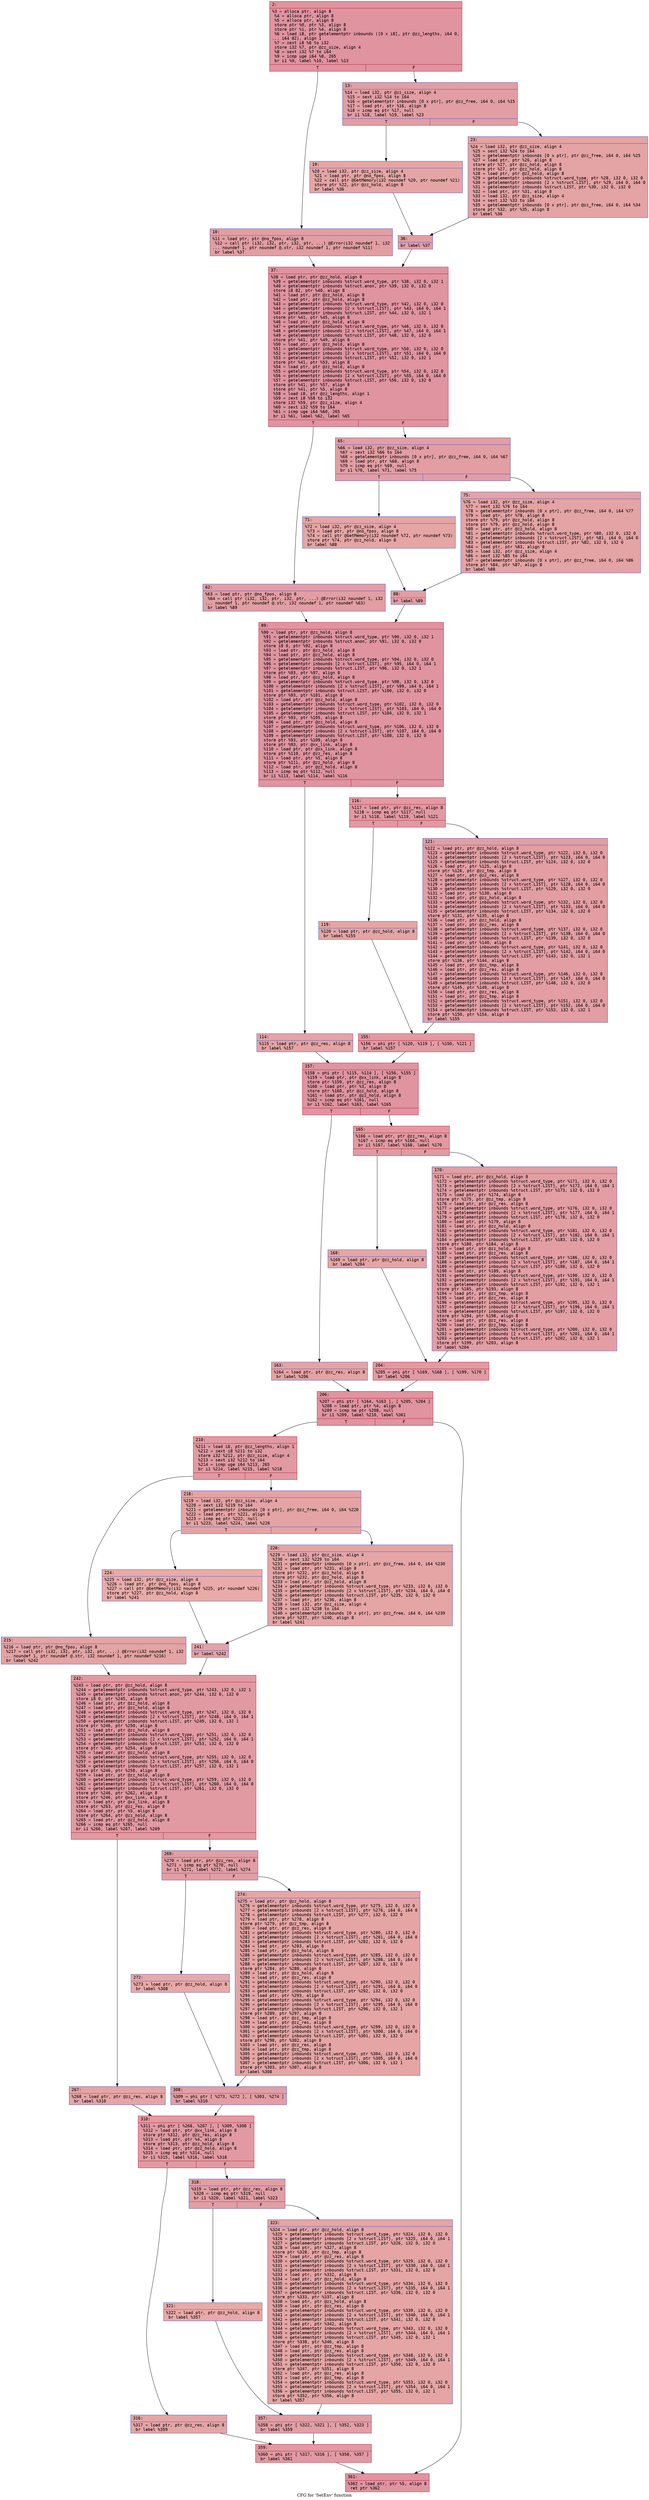digraph "CFG for 'SetEnv' function" {
	label="CFG for 'SetEnv' function";

	Node0x600003e82670 [shape=record,color="#b70d28ff", style=filled, fillcolor="#b70d2870" fontname="Courier",label="{2:\l|  %3 = alloca ptr, align 8\l  %4 = alloca ptr, align 8\l  %5 = alloca ptr, align 8\l  store ptr %0, ptr %3, align 8\l  store ptr %1, ptr %4, align 8\l  %6 = load i8, ptr getelementptr inbounds ([0 x i8], ptr @zz_lengths, i64 0,\l... i64 82), align 1\l  %7 = zext i8 %6 to i32\l  store i32 %7, ptr @zz_size, align 4\l  %8 = sext i32 %7 to i64\l  %9 = icmp uge i64 %8, 265\l  br i1 %9, label %10, label %13\l|{<s0>T|<s1>F}}"];
	Node0x600003e82670:s0 -> Node0x600003e826c0[tooltip="2 -> 10\nProbability 50.00%" ];
	Node0x600003e82670:s1 -> Node0x600003e82710[tooltip="2 -> 13\nProbability 50.00%" ];
	Node0x600003e826c0 [shape=record,color="#3d50c3ff", style=filled, fillcolor="#be242e70" fontname="Courier",label="{10:\l|  %11 = load ptr, ptr @no_fpos, align 8\l  %12 = call ptr (i32, i32, ptr, i32, ptr, ...) @Error(i32 noundef 1, i32\l... noundef 1, ptr noundef @.str, i32 noundef 1, ptr noundef %11)\l  br label %37\l}"];
	Node0x600003e826c0 -> Node0x600003e82850[tooltip="10 -> 37\nProbability 100.00%" ];
	Node0x600003e82710 [shape=record,color="#3d50c3ff", style=filled, fillcolor="#be242e70" fontname="Courier",label="{13:\l|  %14 = load i32, ptr @zz_size, align 4\l  %15 = sext i32 %14 to i64\l  %16 = getelementptr inbounds [0 x ptr], ptr @zz_free, i64 0, i64 %15\l  %17 = load ptr, ptr %16, align 8\l  %18 = icmp eq ptr %17, null\l  br i1 %18, label %19, label %23\l|{<s0>T|<s1>F}}"];
	Node0x600003e82710:s0 -> Node0x600003e82760[tooltip="13 -> 19\nProbability 37.50%" ];
	Node0x600003e82710:s1 -> Node0x600003e827b0[tooltip="13 -> 23\nProbability 62.50%" ];
	Node0x600003e82760 [shape=record,color="#3d50c3ff", style=filled, fillcolor="#c5333470" fontname="Courier",label="{19:\l|  %20 = load i32, ptr @zz_size, align 4\l  %21 = load ptr, ptr @no_fpos, align 8\l  %22 = call ptr @GetMemory(i32 noundef %20, ptr noundef %21)\l  store ptr %22, ptr @zz_hold, align 8\l  br label %36\l}"];
	Node0x600003e82760 -> Node0x600003e82800[tooltip="19 -> 36\nProbability 100.00%" ];
	Node0x600003e827b0 [shape=record,color="#3d50c3ff", style=filled, fillcolor="#c32e3170" fontname="Courier",label="{23:\l|  %24 = load i32, ptr @zz_size, align 4\l  %25 = sext i32 %24 to i64\l  %26 = getelementptr inbounds [0 x ptr], ptr @zz_free, i64 0, i64 %25\l  %27 = load ptr, ptr %26, align 8\l  store ptr %27, ptr @zz_hold, align 8\l  store ptr %27, ptr @zz_hold, align 8\l  %28 = load ptr, ptr @zz_hold, align 8\l  %29 = getelementptr inbounds %struct.word_type, ptr %28, i32 0, i32 0\l  %30 = getelementptr inbounds [2 x %struct.LIST], ptr %29, i64 0, i64 0\l  %31 = getelementptr inbounds %struct.LIST, ptr %30, i32 0, i32 0\l  %32 = load ptr, ptr %31, align 8\l  %33 = load i32, ptr @zz_size, align 4\l  %34 = sext i32 %33 to i64\l  %35 = getelementptr inbounds [0 x ptr], ptr @zz_free, i64 0, i64 %34\l  store ptr %32, ptr %35, align 8\l  br label %36\l}"];
	Node0x600003e827b0 -> Node0x600003e82800[tooltip="23 -> 36\nProbability 100.00%" ];
	Node0x600003e82800 [shape=record,color="#3d50c3ff", style=filled, fillcolor="#be242e70" fontname="Courier",label="{36:\l|  br label %37\l}"];
	Node0x600003e82800 -> Node0x600003e82850[tooltip="36 -> 37\nProbability 100.00%" ];
	Node0x600003e82850 [shape=record,color="#b70d28ff", style=filled, fillcolor="#b70d2870" fontname="Courier",label="{37:\l|  %38 = load ptr, ptr @zz_hold, align 8\l  %39 = getelementptr inbounds %struct.word_type, ptr %38, i32 0, i32 1\l  %40 = getelementptr inbounds %struct.anon, ptr %39, i32 0, i32 0\l  store i8 82, ptr %40, align 8\l  %41 = load ptr, ptr @zz_hold, align 8\l  %42 = load ptr, ptr @zz_hold, align 8\l  %43 = getelementptr inbounds %struct.word_type, ptr %42, i32 0, i32 0\l  %44 = getelementptr inbounds [2 x %struct.LIST], ptr %43, i64 0, i64 1\l  %45 = getelementptr inbounds %struct.LIST, ptr %44, i32 0, i32 1\l  store ptr %41, ptr %45, align 8\l  %46 = load ptr, ptr @zz_hold, align 8\l  %47 = getelementptr inbounds %struct.word_type, ptr %46, i32 0, i32 0\l  %48 = getelementptr inbounds [2 x %struct.LIST], ptr %47, i64 0, i64 1\l  %49 = getelementptr inbounds %struct.LIST, ptr %48, i32 0, i32 0\l  store ptr %41, ptr %49, align 8\l  %50 = load ptr, ptr @zz_hold, align 8\l  %51 = getelementptr inbounds %struct.word_type, ptr %50, i32 0, i32 0\l  %52 = getelementptr inbounds [2 x %struct.LIST], ptr %51, i64 0, i64 0\l  %53 = getelementptr inbounds %struct.LIST, ptr %52, i32 0, i32 1\l  store ptr %41, ptr %53, align 8\l  %54 = load ptr, ptr @zz_hold, align 8\l  %55 = getelementptr inbounds %struct.word_type, ptr %54, i32 0, i32 0\l  %56 = getelementptr inbounds [2 x %struct.LIST], ptr %55, i64 0, i64 0\l  %57 = getelementptr inbounds %struct.LIST, ptr %56, i32 0, i32 0\l  store ptr %41, ptr %57, align 8\l  store ptr %41, ptr %5, align 8\l  %58 = load i8, ptr @zz_lengths, align 1\l  %59 = zext i8 %58 to i32\l  store i32 %59, ptr @zz_size, align 4\l  %60 = sext i32 %59 to i64\l  %61 = icmp uge i64 %60, 265\l  br i1 %61, label %62, label %65\l|{<s0>T|<s1>F}}"];
	Node0x600003e82850:s0 -> Node0x600003e828a0[tooltip="37 -> 62\nProbability 50.00%" ];
	Node0x600003e82850:s1 -> Node0x600003e828f0[tooltip="37 -> 65\nProbability 50.00%" ];
	Node0x600003e828a0 [shape=record,color="#3d50c3ff", style=filled, fillcolor="#be242e70" fontname="Courier",label="{62:\l|  %63 = load ptr, ptr @no_fpos, align 8\l  %64 = call ptr (i32, i32, ptr, i32, ptr, ...) @Error(i32 noundef 1, i32\l... noundef 1, ptr noundef @.str, i32 noundef 1, ptr noundef %63)\l  br label %89\l}"];
	Node0x600003e828a0 -> Node0x600003e82a30[tooltip="62 -> 89\nProbability 100.00%" ];
	Node0x600003e828f0 [shape=record,color="#3d50c3ff", style=filled, fillcolor="#be242e70" fontname="Courier",label="{65:\l|  %66 = load i32, ptr @zz_size, align 4\l  %67 = sext i32 %66 to i64\l  %68 = getelementptr inbounds [0 x ptr], ptr @zz_free, i64 0, i64 %67\l  %69 = load ptr, ptr %68, align 8\l  %70 = icmp eq ptr %69, null\l  br i1 %70, label %71, label %75\l|{<s0>T|<s1>F}}"];
	Node0x600003e828f0:s0 -> Node0x600003e82940[tooltip="65 -> 71\nProbability 37.50%" ];
	Node0x600003e828f0:s1 -> Node0x600003e82990[tooltip="65 -> 75\nProbability 62.50%" ];
	Node0x600003e82940 [shape=record,color="#3d50c3ff", style=filled, fillcolor="#c5333470" fontname="Courier",label="{71:\l|  %72 = load i32, ptr @zz_size, align 4\l  %73 = load ptr, ptr @no_fpos, align 8\l  %74 = call ptr @GetMemory(i32 noundef %72, ptr noundef %73)\l  store ptr %74, ptr @zz_hold, align 8\l  br label %88\l}"];
	Node0x600003e82940 -> Node0x600003e829e0[tooltip="71 -> 88\nProbability 100.00%" ];
	Node0x600003e82990 [shape=record,color="#3d50c3ff", style=filled, fillcolor="#c32e3170" fontname="Courier",label="{75:\l|  %76 = load i32, ptr @zz_size, align 4\l  %77 = sext i32 %76 to i64\l  %78 = getelementptr inbounds [0 x ptr], ptr @zz_free, i64 0, i64 %77\l  %79 = load ptr, ptr %78, align 8\l  store ptr %79, ptr @zz_hold, align 8\l  store ptr %79, ptr @zz_hold, align 8\l  %80 = load ptr, ptr @zz_hold, align 8\l  %81 = getelementptr inbounds %struct.word_type, ptr %80, i32 0, i32 0\l  %82 = getelementptr inbounds [2 x %struct.LIST], ptr %81, i64 0, i64 0\l  %83 = getelementptr inbounds %struct.LIST, ptr %82, i32 0, i32 0\l  %84 = load ptr, ptr %83, align 8\l  %85 = load i32, ptr @zz_size, align 4\l  %86 = sext i32 %85 to i64\l  %87 = getelementptr inbounds [0 x ptr], ptr @zz_free, i64 0, i64 %86\l  store ptr %84, ptr %87, align 8\l  br label %88\l}"];
	Node0x600003e82990 -> Node0x600003e829e0[tooltip="75 -> 88\nProbability 100.00%" ];
	Node0x600003e829e0 [shape=record,color="#3d50c3ff", style=filled, fillcolor="#be242e70" fontname="Courier",label="{88:\l|  br label %89\l}"];
	Node0x600003e829e0 -> Node0x600003e82a30[tooltip="88 -> 89\nProbability 100.00%" ];
	Node0x600003e82a30 [shape=record,color="#b70d28ff", style=filled, fillcolor="#b70d2870" fontname="Courier",label="{89:\l|  %90 = load ptr, ptr @zz_hold, align 8\l  %91 = getelementptr inbounds %struct.word_type, ptr %90, i32 0, i32 1\l  %92 = getelementptr inbounds %struct.anon, ptr %91, i32 0, i32 0\l  store i8 0, ptr %92, align 8\l  %93 = load ptr, ptr @zz_hold, align 8\l  %94 = load ptr, ptr @zz_hold, align 8\l  %95 = getelementptr inbounds %struct.word_type, ptr %94, i32 0, i32 0\l  %96 = getelementptr inbounds [2 x %struct.LIST], ptr %95, i64 0, i64 1\l  %97 = getelementptr inbounds %struct.LIST, ptr %96, i32 0, i32 1\l  store ptr %93, ptr %97, align 8\l  %98 = load ptr, ptr @zz_hold, align 8\l  %99 = getelementptr inbounds %struct.word_type, ptr %98, i32 0, i32 0\l  %100 = getelementptr inbounds [2 x %struct.LIST], ptr %99, i64 0, i64 1\l  %101 = getelementptr inbounds %struct.LIST, ptr %100, i32 0, i32 0\l  store ptr %93, ptr %101, align 8\l  %102 = load ptr, ptr @zz_hold, align 8\l  %103 = getelementptr inbounds %struct.word_type, ptr %102, i32 0, i32 0\l  %104 = getelementptr inbounds [2 x %struct.LIST], ptr %103, i64 0, i64 0\l  %105 = getelementptr inbounds %struct.LIST, ptr %104, i32 0, i32 1\l  store ptr %93, ptr %105, align 8\l  %106 = load ptr, ptr @zz_hold, align 8\l  %107 = getelementptr inbounds %struct.word_type, ptr %106, i32 0, i32 0\l  %108 = getelementptr inbounds [2 x %struct.LIST], ptr %107, i64 0, i64 0\l  %109 = getelementptr inbounds %struct.LIST, ptr %108, i32 0, i32 0\l  store ptr %93, ptr %109, align 8\l  store ptr %93, ptr @xx_link, align 8\l  %110 = load ptr, ptr @xx_link, align 8\l  store ptr %110, ptr @zz_res, align 8\l  %111 = load ptr, ptr %5, align 8\l  store ptr %111, ptr @zz_hold, align 8\l  %112 = load ptr, ptr @zz_hold, align 8\l  %113 = icmp eq ptr %112, null\l  br i1 %113, label %114, label %116\l|{<s0>T|<s1>F}}"];
	Node0x600003e82a30:s0 -> Node0x600003e82a80[tooltip="89 -> 114\nProbability 37.50%" ];
	Node0x600003e82a30:s1 -> Node0x600003e82ad0[tooltip="89 -> 116\nProbability 62.50%" ];
	Node0x600003e82a80 [shape=record,color="#3d50c3ff", style=filled, fillcolor="#c32e3170" fontname="Courier",label="{114:\l|  %115 = load ptr, ptr @zz_res, align 8\l  br label %157\l}"];
	Node0x600003e82a80 -> Node0x600003e82c10[tooltip="114 -> 157\nProbability 100.00%" ];
	Node0x600003e82ad0 [shape=record,color="#b70d28ff", style=filled, fillcolor="#bb1b2c70" fontname="Courier",label="{116:\l|  %117 = load ptr, ptr @zz_res, align 8\l  %118 = icmp eq ptr %117, null\l  br i1 %118, label %119, label %121\l|{<s0>T|<s1>F}}"];
	Node0x600003e82ad0:s0 -> Node0x600003e82b20[tooltip="116 -> 119\nProbability 37.50%" ];
	Node0x600003e82ad0:s1 -> Node0x600003e82b70[tooltip="116 -> 121\nProbability 62.50%" ];
	Node0x600003e82b20 [shape=record,color="#3d50c3ff", style=filled, fillcolor="#c5333470" fontname="Courier",label="{119:\l|  %120 = load ptr, ptr @zz_hold, align 8\l  br label %155\l}"];
	Node0x600003e82b20 -> Node0x600003e82bc0[tooltip="119 -> 155\nProbability 100.00%" ];
	Node0x600003e82b70 [shape=record,color="#3d50c3ff", style=filled, fillcolor="#be242e70" fontname="Courier",label="{121:\l|  %122 = load ptr, ptr @zz_hold, align 8\l  %123 = getelementptr inbounds %struct.word_type, ptr %122, i32 0, i32 0\l  %124 = getelementptr inbounds [2 x %struct.LIST], ptr %123, i64 0, i64 0\l  %125 = getelementptr inbounds %struct.LIST, ptr %124, i32 0, i32 0\l  %126 = load ptr, ptr %125, align 8\l  store ptr %126, ptr @zz_tmp, align 8\l  %127 = load ptr, ptr @zz_res, align 8\l  %128 = getelementptr inbounds %struct.word_type, ptr %127, i32 0, i32 0\l  %129 = getelementptr inbounds [2 x %struct.LIST], ptr %128, i64 0, i64 0\l  %130 = getelementptr inbounds %struct.LIST, ptr %129, i32 0, i32 0\l  %131 = load ptr, ptr %130, align 8\l  %132 = load ptr, ptr @zz_hold, align 8\l  %133 = getelementptr inbounds %struct.word_type, ptr %132, i32 0, i32 0\l  %134 = getelementptr inbounds [2 x %struct.LIST], ptr %133, i64 0, i64 0\l  %135 = getelementptr inbounds %struct.LIST, ptr %134, i32 0, i32 0\l  store ptr %131, ptr %135, align 8\l  %136 = load ptr, ptr @zz_hold, align 8\l  %137 = load ptr, ptr @zz_res, align 8\l  %138 = getelementptr inbounds %struct.word_type, ptr %137, i32 0, i32 0\l  %139 = getelementptr inbounds [2 x %struct.LIST], ptr %138, i64 0, i64 0\l  %140 = getelementptr inbounds %struct.LIST, ptr %139, i32 0, i32 0\l  %141 = load ptr, ptr %140, align 8\l  %142 = getelementptr inbounds %struct.word_type, ptr %141, i32 0, i32 0\l  %143 = getelementptr inbounds [2 x %struct.LIST], ptr %142, i64 0, i64 0\l  %144 = getelementptr inbounds %struct.LIST, ptr %143, i32 0, i32 1\l  store ptr %136, ptr %144, align 8\l  %145 = load ptr, ptr @zz_tmp, align 8\l  %146 = load ptr, ptr @zz_res, align 8\l  %147 = getelementptr inbounds %struct.word_type, ptr %146, i32 0, i32 0\l  %148 = getelementptr inbounds [2 x %struct.LIST], ptr %147, i64 0, i64 0\l  %149 = getelementptr inbounds %struct.LIST, ptr %148, i32 0, i32 0\l  store ptr %145, ptr %149, align 8\l  %150 = load ptr, ptr @zz_res, align 8\l  %151 = load ptr, ptr @zz_tmp, align 8\l  %152 = getelementptr inbounds %struct.word_type, ptr %151, i32 0, i32 0\l  %153 = getelementptr inbounds [2 x %struct.LIST], ptr %152, i64 0, i64 0\l  %154 = getelementptr inbounds %struct.LIST, ptr %153, i32 0, i32 1\l  store ptr %150, ptr %154, align 8\l  br label %155\l}"];
	Node0x600003e82b70 -> Node0x600003e82bc0[tooltip="121 -> 155\nProbability 100.00%" ];
	Node0x600003e82bc0 [shape=record,color="#b70d28ff", style=filled, fillcolor="#bb1b2c70" fontname="Courier",label="{155:\l|  %156 = phi ptr [ %120, %119 ], [ %150, %121 ]\l  br label %157\l}"];
	Node0x600003e82bc0 -> Node0x600003e82c10[tooltip="155 -> 157\nProbability 100.00%" ];
	Node0x600003e82c10 [shape=record,color="#b70d28ff", style=filled, fillcolor="#b70d2870" fontname="Courier",label="{157:\l|  %158 = phi ptr [ %115, %114 ], [ %156, %155 ]\l  %159 = load ptr, ptr @xx_link, align 8\l  store ptr %159, ptr @zz_res, align 8\l  %160 = load ptr, ptr %3, align 8\l  store ptr %160, ptr @zz_hold, align 8\l  %161 = load ptr, ptr @zz_hold, align 8\l  %162 = icmp eq ptr %161, null\l  br i1 %162, label %163, label %165\l|{<s0>T|<s1>F}}"];
	Node0x600003e82c10:s0 -> Node0x600003e82c60[tooltip="157 -> 163\nProbability 37.50%" ];
	Node0x600003e82c10:s1 -> Node0x600003e82cb0[tooltip="157 -> 165\nProbability 62.50%" ];
	Node0x600003e82c60 [shape=record,color="#3d50c3ff", style=filled, fillcolor="#c32e3170" fontname="Courier",label="{163:\l|  %164 = load ptr, ptr @zz_res, align 8\l  br label %206\l}"];
	Node0x600003e82c60 -> Node0x600003e82df0[tooltip="163 -> 206\nProbability 100.00%" ];
	Node0x600003e82cb0 [shape=record,color="#b70d28ff", style=filled, fillcolor="#bb1b2c70" fontname="Courier",label="{165:\l|  %166 = load ptr, ptr @zz_res, align 8\l  %167 = icmp eq ptr %166, null\l  br i1 %167, label %168, label %170\l|{<s0>T|<s1>F}}"];
	Node0x600003e82cb0:s0 -> Node0x600003e82d00[tooltip="165 -> 168\nProbability 37.50%" ];
	Node0x600003e82cb0:s1 -> Node0x600003e82d50[tooltip="165 -> 170\nProbability 62.50%" ];
	Node0x600003e82d00 [shape=record,color="#3d50c3ff", style=filled, fillcolor="#c5333470" fontname="Courier",label="{168:\l|  %169 = load ptr, ptr @zz_hold, align 8\l  br label %204\l}"];
	Node0x600003e82d00 -> Node0x600003e82da0[tooltip="168 -> 204\nProbability 100.00%" ];
	Node0x600003e82d50 [shape=record,color="#3d50c3ff", style=filled, fillcolor="#be242e70" fontname="Courier",label="{170:\l|  %171 = load ptr, ptr @zz_hold, align 8\l  %172 = getelementptr inbounds %struct.word_type, ptr %171, i32 0, i32 0\l  %173 = getelementptr inbounds [2 x %struct.LIST], ptr %172, i64 0, i64 1\l  %174 = getelementptr inbounds %struct.LIST, ptr %173, i32 0, i32 0\l  %175 = load ptr, ptr %174, align 8\l  store ptr %175, ptr @zz_tmp, align 8\l  %176 = load ptr, ptr @zz_res, align 8\l  %177 = getelementptr inbounds %struct.word_type, ptr %176, i32 0, i32 0\l  %178 = getelementptr inbounds [2 x %struct.LIST], ptr %177, i64 0, i64 1\l  %179 = getelementptr inbounds %struct.LIST, ptr %178, i32 0, i32 0\l  %180 = load ptr, ptr %179, align 8\l  %181 = load ptr, ptr @zz_hold, align 8\l  %182 = getelementptr inbounds %struct.word_type, ptr %181, i32 0, i32 0\l  %183 = getelementptr inbounds [2 x %struct.LIST], ptr %182, i64 0, i64 1\l  %184 = getelementptr inbounds %struct.LIST, ptr %183, i32 0, i32 0\l  store ptr %180, ptr %184, align 8\l  %185 = load ptr, ptr @zz_hold, align 8\l  %186 = load ptr, ptr @zz_res, align 8\l  %187 = getelementptr inbounds %struct.word_type, ptr %186, i32 0, i32 0\l  %188 = getelementptr inbounds [2 x %struct.LIST], ptr %187, i64 0, i64 1\l  %189 = getelementptr inbounds %struct.LIST, ptr %188, i32 0, i32 0\l  %190 = load ptr, ptr %189, align 8\l  %191 = getelementptr inbounds %struct.word_type, ptr %190, i32 0, i32 0\l  %192 = getelementptr inbounds [2 x %struct.LIST], ptr %191, i64 0, i64 1\l  %193 = getelementptr inbounds %struct.LIST, ptr %192, i32 0, i32 1\l  store ptr %185, ptr %193, align 8\l  %194 = load ptr, ptr @zz_tmp, align 8\l  %195 = load ptr, ptr @zz_res, align 8\l  %196 = getelementptr inbounds %struct.word_type, ptr %195, i32 0, i32 0\l  %197 = getelementptr inbounds [2 x %struct.LIST], ptr %196, i64 0, i64 1\l  %198 = getelementptr inbounds %struct.LIST, ptr %197, i32 0, i32 0\l  store ptr %194, ptr %198, align 8\l  %199 = load ptr, ptr @zz_res, align 8\l  %200 = load ptr, ptr @zz_tmp, align 8\l  %201 = getelementptr inbounds %struct.word_type, ptr %200, i32 0, i32 0\l  %202 = getelementptr inbounds [2 x %struct.LIST], ptr %201, i64 0, i64 1\l  %203 = getelementptr inbounds %struct.LIST, ptr %202, i32 0, i32 1\l  store ptr %199, ptr %203, align 8\l  br label %204\l}"];
	Node0x600003e82d50 -> Node0x600003e82da0[tooltip="170 -> 204\nProbability 100.00%" ];
	Node0x600003e82da0 [shape=record,color="#b70d28ff", style=filled, fillcolor="#bb1b2c70" fontname="Courier",label="{204:\l|  %205 = phi ptr [ %169, %168 ], [ %199, %170 ]\l  br label %206\l}"];
	Node0x600003e82da0 -> Node0x600003e82df0[tooltip="204 -> 206\nProbability 100.00%" ];
	Node0x600003e82df0 [shape=record,color="#b70d28ff", style=filled, fillcolor="#b70d2870" fontname="Courier",label="{206:\l|  %207 = phi ptr [ %164, %163 ], [ %205, %204 ]\l  %208 = load ptr, ptr %4, align 8\l  %209 = icmp ne ptr %208, null\l  br i1 %209, label %210, label %361\l|{<s0>T|<s1>F}}"];
	Node0x600003e82df0:s0 -> Node0x600003e82e40[tooltip="206 -> 210\nProbability 62.50%" ];
	Node0x600003e82df0:s1 -> Node0x600003e83430[tooltip="206 -> 361\nProbability 37.50%" ];
	Node0x600003e82e40 [shape=record,color="#b70d28ff", style=filled, fillcolor="#bb1b2c70" fontname="Courier",label="{210:\l|  %211 = load i8, ptr @zz_lengths, align 1\l  %212 = zext i8 %211 to i32\l  store i32 %212, ptr @zz_size, align 4\l  %213 = sext i32 %212 to i64\l  %214 = icmp uge i64 %213, 265\l  br i1 %214, label %215, label %218\l|{<s0>T|<s1>F}}"];
	Node0x600003e82e40:s0 -> Node0x600003e82e90[tooltip="210 -> 215\nProbability 50.00%" ];
	Node0x600003e82e40:s1 -> Node0x600003e82ee0[tooltip="210 -> 218\nProbability 50.00%" ];
	Node0x600003e82e90 [shape=record,color="#3d50c3ff", style=filled, fillcolor="#c32e3170" fontname="Courier",label="{215:\l|  %216 = load ptr, ptr @no_fpos, align 8\l  %217 = call ptr (i32, i32, ptr, i32, ptr, ...) @Error(i32 noundef 1, i32\l... noundef 1, ptr noundef @.str, i32 noundef 1, ptr noundef %216)\l  br label %242\l}"];
	Node0x600003e82e90 -> Node0x600003e83020[tooltip="215 -> 242\nProbability 100.00%" ];
	Node0x600003e82ee0 [shape=record,color="#3d50c3ff", style=filled, fillcolor="#c32e3170" fontname="Courier",label="{218:\l|  %219 = load i32, ptr @zz_size, align 4\l  %220 = sext i32 %219 to i64\l  %221 = getelementptr inbounds [0 x ptr], ptr @zz_free, i64 0, i64 %220\l  %222 = load ptr, ptr %221, align 8\l  %223 = icmp eq ptr %222, null\l  br i1 %223, label %224, label %228\l|{<s0>T|<s1>F}}"];
	Node0x600003e82ee0:s0 -> Node0x600003e82f30[tooltip="218 -> 224\nProbability 37.50%" ];
	Node0x600003e82ee0:s1 -> Node0x600003e82f80[tooltip="218 -> 228\nProbability 62.50%" ];
	Node0x600003e82f30 [shape=record,color="#3d50c3ff", style=filled, fillcolor="#cc403a70" fontname="Courier",label="{224:\l|  %225 = load i32, ptr @zz_size, align 4\l  %226 = load ptr, ptr @no_fpos, align 8\l  %227 = call ptr @GetMemory(i32 noundef %225, ptr noundef %226)\l  store ptr %227, ptr @zz_hold, align 8\l  br label %241\l}"];
	Node0x600003e82f30 -> Node0x600003e82fd0[tooltip="224 -> 241\nProbability 100.00%" ];
	Node0x600003e82f80 [shape=record,color="#3d50c3ff", style=filled, fillcolor="#c5333470" fontname="Courier",label="{228:\l|  %229 = load i32, ptr @zz_size, align 4\l  %230 = sext i32 %229 to i64\l  %231 = getelementptr inbounds [0 x ptr], ptr @zz_free, i64 0, i64 %230\l  %232 = load ptr, ptr %231, align 8\l  store ptr %232, ptr @zz_hold, align 8\l  store ptr %232, ptr @zz_hold, align 8\l  %233 = load ptr, ptr @zz_hold, align 8\l  %234 = getelementptr inbounds %struct.word_type, ptr %233, i32 0, i32 0\l  %235 = getelementptr inbounds [2 x %struct.LIST], ptr %234, i64 0, i64 0\l  %236 = getelementptr inbounds %struct.LIST, ptr %235, i32 0, i32 0\l  %237 = load ptr, ptr %236, align 8\l  %238 = load i32, ptr @zz_size, align 4\l  %239 = sext i32 %238 to i64\l  %240 = getelementptr inbounds [0 x ptr], ptr @zz_free, i64 0, i64 %239\l  store ptr %237, ptr %240, align 8\l  br label %241\l}"];
	Node0x600003e82f80 -> Node0x600003e82fd0[tooltip="228 -> 241\nProbability 100.00%" ];
	Node0x600003e82fd0 [shape=record,color="#3d50c3ff", style=filled, fillcolor="#c32e3170" fontname="Courier",label="{241:\l|  br label %242\l}"];
	Node0x600003e82fd0 -> Node0x600003e83020[tooltip="241 -> 242\nProbability 100.00%" ];
	Node0x600003e83020 [shape=record,color="#b70d28ff", style=filled, fillcolor="#bb1b2c70" fontname="Courier",label="{242:\l|  %243 = load ptr, ptr @zz_hold, align 8\l  %244 = getelementptr inbounds %struct.word_type, ptr %243, i32 0, i32 1\l  %245 = getelementptr inbounds %struct.anon, ptr %244, i32 0, i32 0\l  store i8 0, ptr %245, align 8\l  %246 = load ptr, ptr @zz_hold, align 8\l  %247 = load ptr, ptr @zz_hold, align 8\l  %248 = getelementptr inbounds %struct.word_type, ptr %247, i32 0, i32 0\l  %249 = getelementptr inbounds [2 x %struct.LIST], ptr %248, i64 0, i64 1\l  %250 = getelementptr inbounds %struct.LIST, ptr %249, i32 0, i32 1\l  store ptr %246, ptr %250, align 8\l  %251 = load ptr, ptr @zz_hold, align 8\l  %252 = getelementptr inbounds %struct.word_type, ptr %251, i32 0, i32 0\l  %253 = getelementptr inbounds [2 x %struct.LIST], ptr %252, i64 0, i64 1\l  %254 = getelementptr inbounds %struct.LIST, ptr %253, i32 0, i32 0\l  store ptr %246, ptr %254, align 8\l  %255 = load ptr, ptr @zz_hold, align 8\l  %256 = getelementptr inbounds %struct.word_type, ptr %255, i32 0, i32 0\l  %257 = getelementptr inbounds [2 x %struct.LIST], ptr %256, i64 0, i64 0\l  %258 = getelementptr inbounds %struct.LIST, ptr %257, i32 0, i32 1\l  store ptr %246, ptr %258, align 8\l  %259 = load ptr, ptr @zz_hold, align 8\l  %260 = getelementptr inbounds %struct.word_type, ptr %259, i32 0, i32 0\l  %261 = getelementptr inbounds [2 x %struct.LIST], ptr %260, i64 0, i64 0\l  %262 = getelementptr inbounds %struct.LIST, ptr %261, i32 0, i32 0\l  store ptr %246, ptr %262, align 8\l  store ptr %246, ptr @xx_link, align 8\l  %263 = load ptr, ptr @xx_link, align 8\l  store ptr %263, ptr @zz_res, align 8\l  %264 = load ptr, ptr %5, align 8\l  store ptr %264, ptr @zz_hold, align 8\l  %265 = load ptr, ptr @zz_hold, align 8\l  %266 = icmp eq ptr %265, null\l  br i1 %266, label %267, label %269\l|{<s0>T|<s1>F}}"];
	Node0x600003e83020:s0 -> Node0x600003e83070[tooltip="242 -> 267\nProbability 37.50%" ];
	Node0x600003e83020:s1 -> Node0x600003e830c0[tooltip="242 -> 269\nProbability 62.50%" ];
	Node0x600003e83070 [shape=record,color="#3d50c3ff", style=filled, fillcolor="#c5333470" fontname="Courier",label="{267:\l|  %268 = load ptr, ptr @zz_res, align 8\l  br label %310\l}"];
	Node0x600003e83070 -> Node0x600003e83200[tooltip="267 -> 310\nProbability 100.00%" ];
	Node0x600003e830c0 [shape=record,color="#3d50c3ff", style=filled, fillcolor="#be242e70" fontname="Courier",label="{269:\l|  %270 = load ptr, ptr @zz_res, align 8\l  %271 = icmp eq ptr %270, null\l  br i1 %271, label %272, label %274\l|{<s0>T|<s1>F}}"];
	Node0x600003e830c0:s0 -> Node0x600003e83110[tooltip="269 -> 272\nProbability 37.50%" ];
	Node0x600003e830c0:s1 -> Node0x600003e83160[tooltip="269 -> 274\nProbability 62.50%" ];
	Node0x600003e83110 [shape=record,color="#3d50c3ff", style=filled, fillcolor="#ca3b3770" fontname="Courier",label="{272:\l|  %273 = load ptr, ptr @zz_hold, align 8\l  br label %308\l}"];
	Node0x600003e83110 -> Node0x600003e831b0[tooltip="272 -> 308\nProbability 100.00%" ];
	Node0x600003e83160 [shape=record,color="#3d50c3ff", style=filled, fillcolor="#c5333470" fontname="Courier",label="{274:\l|  %275 = load ptr, ptr @zz_hold, align 8\l  %276 = getelementptr inbounds %struct.word_type, ptr %275, i32 0, i32 0\l  %277 = getelementptr inbounds [2 x %struct.LIST], ptr %276, i64 0, i64 0\l  %278 = getelementptr inbounds %struct.LIST, ptr %277, i32 0, i32 0\l  %279 = load ptr, ptr %278, align 8\l  store ptr %279, ptr @zz_tmp, align 8\l  %280 = load ptr, ptr @zz_res, align 8\l  %281 = getelementptr inbounds %struct.word_type, ptr %280, i32 0, i32 0\l  %282 = getelementptr inbounds [2 x %struct.LIST], ptr %281, i64 0, i64 0\l  %283 = getelementptr inbounds %struct.LIST, ptr %282, i32 0, i32 0\l  %284 = load ptr, ptr %283, align 8\l  %285 = load ptr, ptr @zz_hold, align 8\l  %286 = getelementptr inbounds %struct.word_type, ptr %285, i32 0, i32 0\l  %287 = getelementptr inbounds [2 x %struct.LIST], ptr %286, i64 0, i64 0\l  %288 = getelementptr inbounds %struct.LIST, ptr %287, i32 0, i32 0\l  store ptr %284, ptr %288, align 8\l  %289 = load ptr, ptr @zz_hold, align 8\l  %290 = load ptr, ptr @zz_res, align 8\l  %291 = getelementptr inbounds %struct.word_type, ptr %290, i32 0, i32 0\l  %292 = getelementptr inbounds [2 x %struct.LIST], ptr %291, i64 0, i64 0\l  %293 = getelementptr inbounds %struct.LIST, ptr %292, i32 0, i32 0\l  %294 = load ptr, ptr %293, align 8\l  %295 = getelementptr inbounds %struct.word_type, ptr %294, i32 0, i32 0\l  %296 = getelementptr inbounds [2 x %struct.LIST], ptr %295, i64 0, i64 0\l  %297 = getelementptr inbounds %struct.LIST, ptr %296, i32 0, i32 1\l  store ptr %289, ptr %297, align 8\l  %298 = load ptr, ptr @zz_tmp, align 8\l  %299 = load ptr, ptr @zz_res, align 8\l  %300 = getelementptr inbounds %struct.word_type, ptr %299, i32 0, i32 0\l  %301 = getelementptr inbounds [2 x %struct.LIST], ptr %300, i64 0, i64 0\l  %302 = getelementptr inbounds %struct.LIST, ptr %301, i32 0, i32 0\l  store ptr %298, ptr %302, align 8\l  %303 = load ptr, ptr @zz_res, align 8\l  %304 = load ptr, ptr @zz_tmp, align 8\l  %305 = getelementptr inbounds %struct.word_type, ptr %304, i32 0, i32 0\l  %306 = getelementptr inbounds [2 x %struct.LIST], ptr %305, i64 0, i64 0\l  %307 = getelementptr inbounds %struct.LIST, ptr %306, i32 0, i32 1\l  store ptr %303, ptr %307, align 8\l  br label %308\l}"];
	Node0x600003e83160 -> Node0x600003e831b0[tooltip="274 -> 308\nProbability 100.00%" ];
	Node0x600003e831b0 [shape=record,color="#3d50c3ff", style=filled, fillcolor="#be242e70" fontname="Courier",label="{308:\l|  %309 = phi ptr [ %273, %272 ], [ %303, %274 ]\l  br label %310\l}"];
	Node0x600003e831b0 -> Node0x600003e83200[tooltip="308 -> 310\nProbability 100.00%" ];
	Node0x600003e83200 [shape=record,color="#b70d28ff", style=filled, fillcolor="#bb1b2c70" fontname="Courier",label="{310:\l|  %311 = phi ptr [ %268, %267 ], [ %309, %308 ]\l  %312 = load ptr, ptr @xx_link, align 8\l  store ptr %312, ptr @zz_res, align 8\l  %313 = load ptr, ptr %4, align 8\l  store ptr %313, ptr @zz_hold, align 8\l  %314 = load ptr, ptr @zz_hold, align 8\l  %315 = icmp eq ptr %314, null\l  br i1 %315, label %316, label %318\l|{<s0>T|<s1>F}}"];
	Node0x600003e83200:s0 -> Node0x600003e83250[tooltip="310 -> 316\nProbability 37.50%" ];
	Node0x600003e83200:s1 -> Node0x600003e832a0[tooltip="310 -> 318\nProbability 62.50%" ];
	Node0x600003e83250 [shape=record,color="#3d50c3ff", style=filled, fillcolor="#c5333470" fontname="Courier",label="{316:\l|  %317 = load ptr, ptr @zz_res, align 8\l  br label %359\l}"];
	Node0x600003e83250 -> Node0x600003e833e0[tooltip="316 -> 359\nProbability 100.00%" ];
	Node0x600003e832a0 [shape=record,color="#3d50c3ff", style=filled, fillcolor="#be242e70" fontname="Courier",label="{318:\l|  %319 = load ptr, ptr @zz_res, align 8\l  %320 = icmp eq ptr %319, null\l  br i1 %320, label %321, label %323\l|{<s0>T|<s1>F}}"];
	Node0x600003e832a0:s0 -> Node0x600003e832f0[tooltip="318 -> 321\nProbability 37.50%" ];
	Node0x600003e832a0:s1 -> Node0x600003e83340[tooltip="318 -> 323\nProbability 62.50%" ];
	Node0x600003e832f0 [shape=record,color="#3d50c3ff", style=filled, fillcolor="#ca3b3770" fontname="Courier",label="{321:\l|  %322 = load ptr, ptr @zz_hold, align 8\l  br label %357\l}"];
	Node0x600003e832f0 -> Node0x600003e83390[tooltip="321 -> 357\nProbability 100.00%" ];
	Node0x600003e83340 [shape=record,color="#3d50c3ff", style=filled, fillcolor="#c5333470" fontname="Courier",label="{323:\l|  %324 = load ptr, ptr @zz_hold, align 8\l  %325 = getelementptr inbounds %struct.word_type, ptr %324, i32 0, i32 0\l  %326 = getelementptr inbounds [2 x %struct.LIST], ptr %325, i64 0, i64 1\l  %327 = getelementptr inbounds %struct.LIST, ptr %326, i32 0, i32 0\l  %328 = load ptr, ptr %327, align 8\l  store ptr %328, ptr @zz_tmp, align 8\l  %329 = load ptr, ptr @zz_res, align 8\l  %330 = getelementptr inbounds %struct.word_type, ptr %329, i32 0, i32 0\l  %331 = getelementptr inbounds [2 x %struct.LIST], ptr %330, i64 0, i64 1\l  %332 = getelementptr inbounds %struct.LIST, ptr %331, i32 0, i32 0\l  %333 = load ptr, ptr %332, align 8\l  %334 = load ptr, ptr @zz_hold, align 8\l  %335 = getelementptr inbounds %struct.word_type, ptr %334, i32 0, i32 0\l  %336 = getelementptr inbounds [2 x %struct.LIST], ptr %335, i64 0, i64 1\l  %337 = getelementptr inbounds %struct.LIST, ptr %336, i32 0, i32 0\l  store ptr %333, ptr %337, align 8\l  %338 = load ptr, ptr @zz_hold, align 8\l  %339 = load ptr, ptr @zz_res, align 8\l  %340 = getelementptr inbounds %struct.word_type, ptr %339, i32 0, i32 0\l  %341 = getelementptr inbounds [2 x %struct.LIST], ptr %340, i64 0, i64 1\l  %342 = getelementptr inbounds %struct.LIST, ptr %341, i32 0, i32 0\l  %343 = load ptr, ptr %342, align 8\l  %344 = getelementptr inbounds %struct.word_type, ptr %343, i32 0, i32 0\l  %345 = getelementptr inbounds [2 x %struct.LIST], ptr %344, i64 0, i64 1\l  %346 = getelementptr inbounds %struct.LIST, ptr %345, i32 0, i32 1\l  store ptr %338, ptr %346, align 8\l  %347 = load ptr, ptr @zz_tmp, align 8\l  %348 = load ptr, ptr @zz_res, align 8\l  %349 = getelementptr inbounds %struct.word_type, ptr %348, i32 0, i32 0\l  %350 = getelementptr inbounds [2 x %struct.LIST], ptr %349, i64 0, i64 1\l  %351 = getelementptr inbounds %struct.LIST, ptr %350, i32 0, i32 0\l  store ptr %347, ptr %351, align 8\l  %352 = load ptr, ptr @zz_res, align 8\l  %353 = load ptr, ptr @zz_tmp, align 8\l  %354 = getelementptr inbounds %struct.word_type, ptr %353, i32 0, i32 0\l  %355 = getelementptr inbounds [2 x %struct.LIST], ptr %354, i64 0, i64 1\l  %356 = getelementptr inbounds %struct.LIST, ptr %355, i32 0, i32 1\l  store ptr %352, ptr %356, align 8\l  br label %357\l}"];
	Node0x600003e83340 -> Node0x600003e83390[tooltip="323 -> 357\nProbability 100.00%" ];
	Node0x600003e83390 [shape=record,color="#3d50c3ff", style=filled, fillcolor="#be242e70" fontname="Courier",label="{357:\l|  %358 = phi ptr [ %322, %321 ], [ %352, %323 ]\l  br label %359\l}"];
	Node0x600003e83390 -> Node0x600003e833e0[tooltip="357 -> 359\nProbability 100.00%" ];
	Node0x600003e833e0 [shape=record,color="#b70d28ff", style=filled, fillcolor="#bb1b2c70" fontname="Courier",label="{359:\l|  %360 = phi ptr [ %317, %316 ], [ %358, %357 ]\l  br label %361\l}"];
	Node0x600003e833e0 -> Node0x600003e83430[tooltip="359 -> 361\nProbability 100.00%" ];
	Node0x600003e83430 [shape=record,color="#b70d28ff", style=filled, fillcolor="#b70d2870" fontname="Courier",label="{361:\l|  %362 = load ptr, ptr %5, align 8\l  ret ptr %362\l}"];
}
